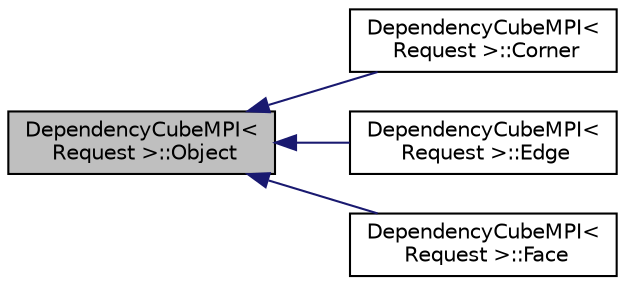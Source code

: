 digraph "DependencyCubeMPI&lt; Request &gt;::Object"
{
  edge [fontname="Helvetica",fontsize="10",labelfontname="Helvetica",labelfontsize="10"];
  node [fontname="Helvetica",fontsize="10",shape=record];
  rankdir="LR";
  Node1 [label="DependencyCubeMPI\<\l Request \>::Object",height=0.2,width=0.4,color="black", fillcolor="grey75", style="filled", fontcolor="black"];
  Node1 -> Node2 [dir="back",color="midnightblue",fontsize="10",style="solid",fontname="Helvetica"];
  Node2 [label="DependencyCubeMPI\<\l Request \>::Corner",height=0.2,width=0.4,color="black", fillcolor="white", style="filled",URL="$struct_dependency_cube_m_p_i_1_1_corner.html"];
  Node1 -> Node3 [dir="back",color="midnightblue",fontsize="10",style="solid",fontname="Helvetica"];
  Node3 [label="DependencyCubeMPI\<\l Request \>::Edge",height=0.2,width=0.4,color="black", fillcolor="white", style="filled",URL="$struct_dependency_cube_m_p_i_1_1_edge.html"];
  Node1 -> Node4 [dir="back",color="midnightblue",fontsize="10",style="solid",fontname="Helvetica"];
  Node4 [label="DependencyCubeMPI\<\l Request \>::Face",height=0.2,width=0.4,color="black", fillcolor="white", style="filled",URL="$struct_dependency_cube_m_p_i_1_1_face.html"];
}
